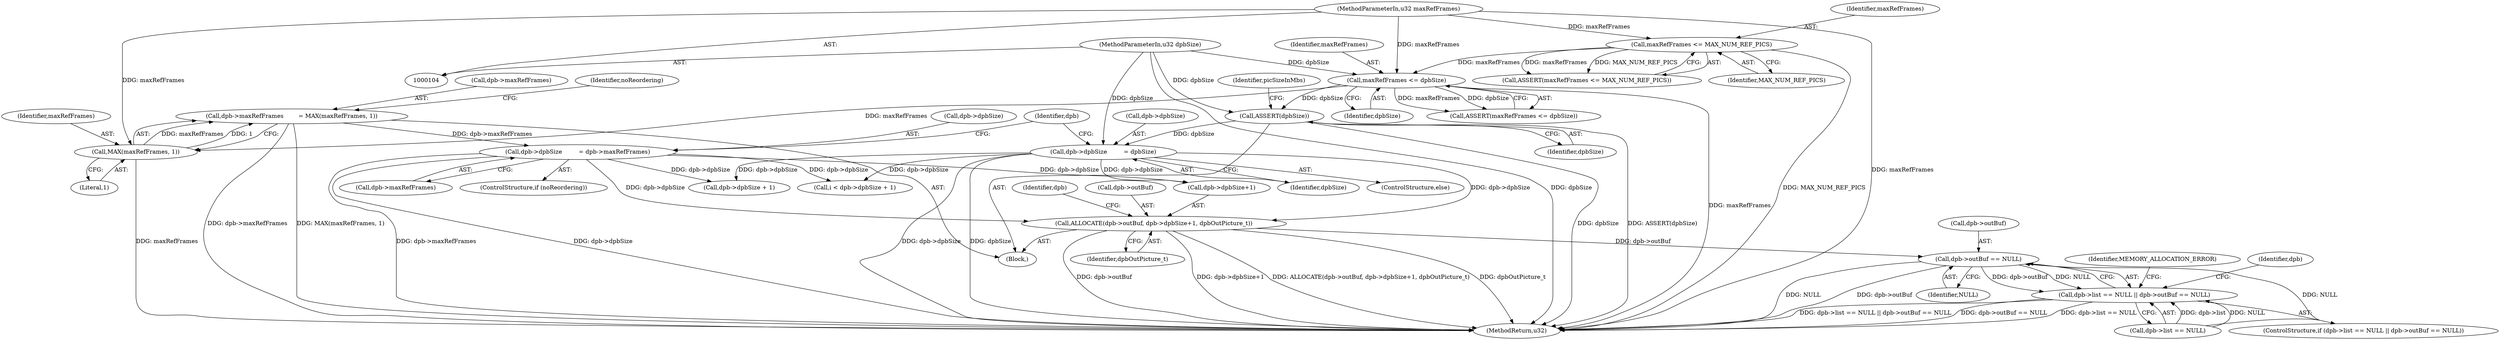 digraph "0_Android_590d1729883f700ab905cdc9ad850f3ddd7e1f56@pointer" {
"1000283" [label="(Call,ALLOCATE(dpb->outBuf, dpb->dpbSize+1, dpbOutPicture_t))"];
"1000167" [label="(Call,dpb->dpbSize         = dpbSize)"];
"1000125" [label="(Call,ASSERT(dpbSize))"];
"1000120" [label="(Call,maxRefFrames <= dpbSize)"];
"1000116" [label="(Call,maxRefFrames <= MAX_NUM_REF_PICS)"];
"1000108" [label="(MethodParameterIn,u32 maxRefFrames)"];
"1000107" [label="(MethodParameterIn,u32 dpbSize)"];
"1000159" [label="(Call,dpb->dpbSize         = dpb->maxRefFrames)"];
"1000150" [label="(Call,dpb->maxRefFrames        = MAX(maxRefFrames, 1))"];
"1000154" [label="(Call,MAX(maxRefFrames, 1))"];
"1000300" [label="(Call,dpb->outBuf == NULL)"];
"1000294" [label="(Call,dpb->list == NULL || dpb->outBuf == NULL)"];
"1000283" [label="(Call,ALLOCATE(dpb->outBuf, dpb->dpbSize+1, dpbOutPicture_t))"];
"1000306" [label="(Identifier,MEMORY_ALLOCATION_ERROR)"];
"1000121" [label="(Identifier,maxRefFrames)"];
"1000160" [label="(Call,dpb->dpbSize)"];
"1000301" [label="(Call,dpb->outBuf)"];
"1000126" [label="(Identifier,dpbSize)"];
"1000228" [label="(Call,i < dpb->dpbSize + 1)"];
"1000157" [label="(ControlStructure,if (noReordering))"];
"1000151" [label="(Call,dpb->maxRefFrames)"];
"1000230" [label="(Call,dpb->dpbSize + 1)"];
"1000294" [label="(Call,dpb->list == NULL || dpb->outBuf == NULL)"];
"1000107" [label="(MethodParameterIn,u32 dpbSize)"];
"1000158" [label="(Identifier,noReordering)"];
"1000329" [label="(MethodReturn,u32)"];
"1000292" [label="(Identifier,dpbOutPicture_t)"];
"1000168" [label="(Call,dpb->dpbSize)"];
"1000115" [label="(Call,ASSERT(maxRefFrames <= MAX_NUM_REF_PICS))"];
"1000171" [label="(Identifier,dpbSize)"];
"1000122" [label="(Identifier,dpbSize)"];
"1000129" [label="(Identifier,picSizeInMbs)"];
"1000116" [label="(Call,maxRefFrames <= MAX_NUM_REF_PICS)"];
"1000118" [label="(Identifier,MAX_NUM_REF_PICS)"];
"1000304" [label="(Identifier,NULL)"];
"1000150" [label="(Call,dpb->maxRefFrames        = MAX(maxRefFrames, 1))"];
"1000156" [label="(Literal,1)"];
"1000111" [label="(Block,)"];
"1000284" [label="(Call,dpb->outBuf)"];
"1000174" [label="(Identifier,dpb)"];
"1000119" [label="(Call,ASSERT(maxRefFrames <= dpbSize))"];
"1000120" [label="(Call,maxRefFrames <= dpbSize)"];
"1000159" [label="(Call,dpb->dpbSize         = dpb->maxRefFrames)"];
"1000117" [label="(Identifier,maxRefFrames)"];
"1000163" [label="(Call,dpb->maxRefFrames)"];
"1000154" [label="(Call,MAX(maxRefFrames, 1))"];
"1000155" [label="(Identifier,maxRefFrames)"];
"1000108" [label="(MethodParameterIn,u32 maxRefFrames)"];
"1000166" [label="(ControlStructure,else)"];
"1000297" [label="(Identifier,dpb)"];
"1000125" [label="(Call,ASSERT(dpbSize))"];
"1000300" [label="(Call,dpb->outBuf == NULL)"];
"1000287" [label="(Call,dpb->dpbSize+1)"];
"1000295" [label="(Call,dpb->list == NULL)"];
"1000293" [label="(ControlStructure,if (dpb->list == NULL || dpb->outBuf == NULL))"];
"1000309" [label="(Identifier,dpb)"];
"1000167" [label="(Call,dpb->dpbSize         = dpbSize)"];
"1000283" -> "1000111"  [label="AST: "];
"1000283" -> "1000292"  [label="CFG: "];
"1000284" -> "1000283"  [label="AST: "];
"1000287" -> "1000283"  [label="AST: "];
"1000292" -> "1000283"  [label="AST: "];
"1000297" -> "1000283"  [label="CFG: "];
"1000283" -> "1000329"  [label="DDG: dpbOutPicture_t"];
"1000283" -> "1000329"  [label="DDG: dpb->outBuf"];
"1000283" -> "1000329"  [label="DDG: dpb->dpbSize+1"];
"1000283" -> "1000329"  [label="DDG: ALLOCATE(dpb->outBuf, dpb->dpbSize+1, dpbOutPicture_t)"];
"1000167" -> "1000283"  [label="DDG: dpb->dpbSize"];
"1000159" -> "1000283"  [label="DDG: dpb->dpbSize"];
"1000283" -> "1000300"  [label="DDG: dpb->outBuf"];
"1000167" -> "1000166"  [label="AST: "];
"1000167" -> "1000171"  [label="CFG: "];
"1000168" -> "1000167"  [label="AST: "];
"1000171" -> "1000167"  [label="AST: "];
"1000174" -> "1000167"  [label="CFG: "];
"1000167" -> "1000329"  [label="DDG: dpb->dpbSize"];
"1000167" -> "1000329"  [label="DDG: dpbSize"];
"1000125" -> "1000167"  [label="DDG: dpbSize"];
"1000107" -> "1000167"  [label="DDG: dpbSize"];
"1000167" -> "1000228"  [label="DDG: dpb->dpbSize"];
"1000167" -> "1000230"  [label="DDG: dpb->dpbSize"];
"1000167" -> "1000287"  [label="DDG: dpb->dpbSize"];
"1000125" -> "1000111"  [label="AST: "];
"1000125" -> "1000126"  [label="CFG: "];
"1000126" -> "1000125"  [label="AST: "];
"1000129" -> "1000125"  [label="CFG: "];
"1000125" -> "1000329"  [label="DDG: dpbSize"];
"1000125" -> "1000329"  [label="DDG: ASSERT(dpbSize)"];
"1000120" -> "1000125"  [label="DDG: dpbSize"];
"1000107" -> "1000125"  [label="DDG: dpbSize"];
"1000120" -> "1000119"  [label="AST: "];
"1000120" -> "1000122"  [label="CFG: "];
"1000121" -> "1000120"  [label="AST: "];
"1000122" -> "1000120"  [label="AST: "];
"1000119" -> "1000120"  [label="CFG: "];
"1000120" -> "1000329"  [label="DDG: maxRefFrames"];
"1000120" -> "1000119"  [label="DDG: maxRefFrames"];
"1000120" -> "1000119"  [label="DDG: dpbSize"];
"1000116" -> "1000120"  [label="DDG: maxRefFrames"];
"1000108" -> "1000120"  [label="DDG: maxRefFrames"];
"1000107" -> "1000120"  [label="DDG: dpbSize"];
"1000120" -> "1000154"  [label="DDG: maxRefFrames"];
"1000116" -> "1000115"  [label="AST: "];
"1000116" -> "1000118"  [label="CFG: "];
"1000117" -> "1000116"  [label="AST: "];
"1000118" -> "1000116"  [label="AST: "];
"1000115" -> "1000116"  [label="CFG: "];
"1000116" -> "1000329"  [label="DDG: MAX_NUM_REF_PICS"];
"1000116" -> "1000115"  [label="DDG: maxRefFrames"];
"1000116" -> "1000115"  [label="DDG: MAX_NUM_REF_PICS"];
"1000108" -> "1000116"  [label="DDG: maxRefFrames"];
"1000108" -> "1000104"  [label="AST: "];
"1000108" -> "1000329"  [label="DDG: maxRefFrames"];
"1000108" -> "1000154"  [label="DDG: maxRefFrames"];
"1000107" -> "1000104"  [label="AST: "];
"1000107" -> "1000329"  [label="DDG: dpbSize"];
"1000159" -> "1000157"  [label="AST: "];
"1000159" -> "1000163"  [label="CFG: "];
"1000160" -> "1000159"  [label="AST: "];
"1000163" -> "1000159"  [label="AST: "];
"1000174" -> "1000159"  [label="CFG: "];
"1000159" -> "1000329"  [label="DDG: dpb->dpbSize"];
"1000159" -> "1000329"  [label="DDG: dpb->maxRefFrames"];
"1000150" -> "1000159"  [label="DDG: dpb->maxRefFrames"];
"1000159" -> "1000228"  [label="DDG: dpb->dpbSize"];
"1000159" -> "1000230"  [label="DDG: dpb->dpbSize"];
"1000159" -> "1000287"  [label="DDG: dpb->dpbSize"];
"1000150" -> "1000111"  [label="AST: "];
"1000150" -> "1000154"  [label="CFG: "];
"1000151" -> "1000150"  [label="AST: "];
"1000154" -> "1000150"  [label="AST: "];
"1000158" -> "1000150"  [label="CFG: "];
"1000150" -> "1000329"  [label="DDG: MAX(maxRefFrames, 1)"];
"1000150" -> "1000329"  [label="DDG: dpb->maxRefFrames"];
"1000154" -> "1000150"  [label="DDG: maxRefFrames"];
"1000154" -> "1000150"  [label="DDG: 1"];
"1000154" -> "1000156"  [label="CFG: "];
"1000155" -> "1000154"  [label="AST: "];
"1000156" -> "1000154"  [label="AST: "];
"1000154" -> "1000329"  [label="DDG: maxRefFrames"];
"1000300" -> "1000294"  [label="AST: "];
"1000300" -> "1000304"  [label="CFG: "];
"1000301" -> "1000300"  [label="AST: "];
"1000304" -> "1000300"  [label="AST: "];
"1000294" -> "1000300"  [label="CFG: "];
"1000300" -> "1000329"  [label="DDG: NULL"];
"1000300" -> "1000329"  [label="DDG: dpb->outBuf"];
"1000300" -> "1000294"  [label="DDG: dpb->outBuf"];
"1000300" -> "1000294"  [label="DDG: NULL"];
"1000295" -> "1000300"  [label="DDG: NULL"];
"1000294" -> "1000293"  [label="AST: "];
"1000294" -> "1000295"  [label="CFG: "];
"1000295" -> "1000294"  [label="AST: "];
"1000306" -> "1000294"  [label="CFG: "];
"1000309" -> "1000294"  [label="CFG: "];
"1000294" -> "1000329"  [label="DDG: dpb->list == NULL || dpb->outBuf == NULL"];
"1000294" -> "1000329"  [label="DDG: dpb->outBuf == NULL"];
"1000294" -> "1000329"  [label="DDG: dpb->list == NULL"];
"1000295" -> "1000294"  [label="DDG: dpb->list"];
"1000295" -> "1000294"  [label="DDG: NULL"];
}
